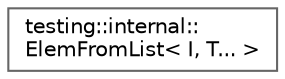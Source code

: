 digraph "Graphical Class Hierarchy"
{
 // LATEX_PDF_SIZE
  bgcolor="transparent";
  edge [fontname=Helvetica,fontsize=10,labelfontname=Helvetica,labelfontsize=10];
  node [fontname=Helvetica,fontsize=10,shape=box,height=0.2,width=0.4];
  rankdir="LR";
  Node0 [id="Node000000",label="testing::internal::\lElemFromList\< I, T... \>",height=0.2,width=0.4,color="grey40", fillcolor="white", style="filled",URL="$structtesting_1_1internal_1_1ElemFromList.html",tooltip=" "];
}
